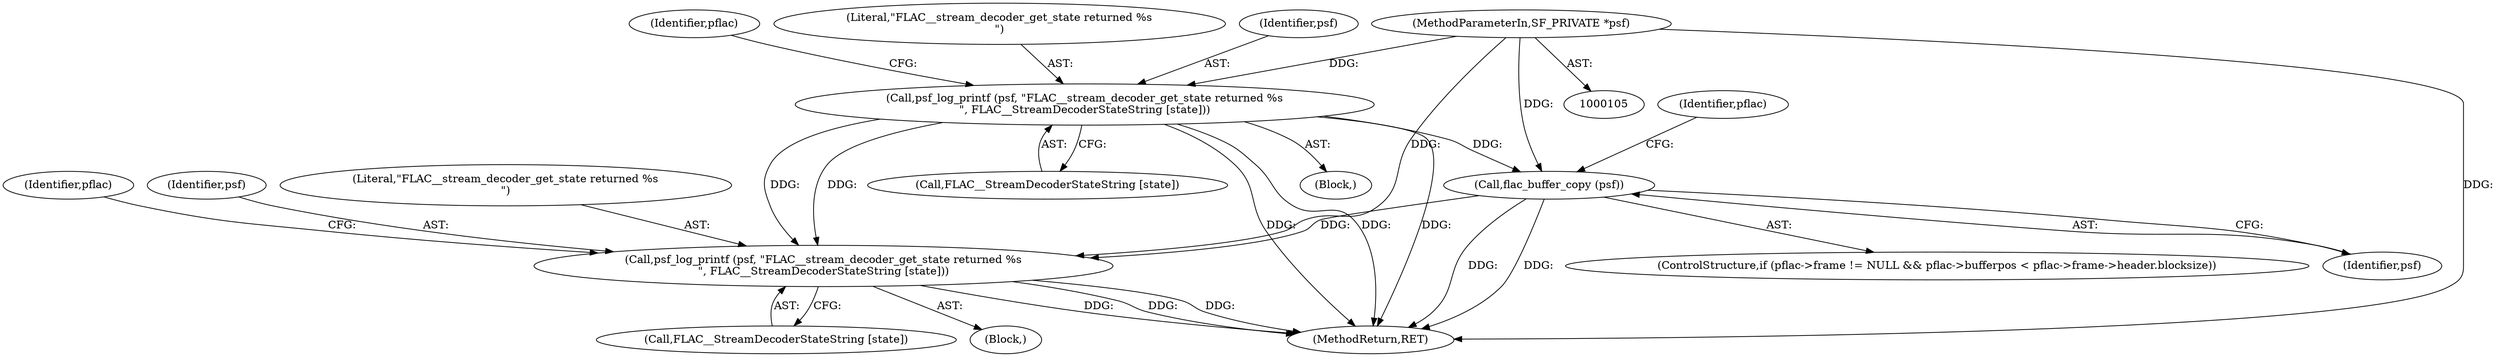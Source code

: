 digraph "0_libsndfile_60b234301adf258786d8b90be5c1d437fc8799e0_0@pointer" {
"1000144" [label="(Call,psf_log_printf (psf, \"FLAC__stream_decoder_get_state returned %s\n\", FLAC__StreamDecoderStateString [state]))"];
"1000106" [label="(MethodParameterIn,SF_PRIVATE *psf)"];
"1000173" [label="(Call,flac_buffer_copy (psf))"];
"1000203" [label="(Call,psf_log_printf (psf, \"FLAC__stream_decoder_get_state returned %s\n\", FLAC__StreamDecoderStateString [state]))"];
"1000152" [label="(Identifier,pflac)"];
"1000211" [label="(Identifier,pflac)"];
"1000146" [label="(Literal,\"FLAC__stream_decoder_get_state returned %s\n\")"];
"1000203" [label="(Call,psf_log_printf (psf, \"FLAC__stream_decoder_get_state returned %s\n\", FLAC__StreamDecoderStateString [state]))"];
"1000145" [label="(Identifier,psf)"];
"1000173" [label="(Call,flac_buffer_copy (psf))"];
"1000155" [label="(ControlStructure,if (pflac->frame != NULL && pflac->bufferpos < pflac->frame->header.blocksize))"];
"1000206" [label="(Call,FLAC__StreamDecoderStateString [state])"];
"1000178" [label="(Identifier,pflac)"];
"1000174" [label="(Identifier,psf)"];
"1000204" [label="(Identifier,psf)"];
"1000205" [label="(Literal,\"FLAC__stream_decoder_get_state returned %s\n\")"];
"1000144" [label="(Call,psf_log_printf (psf, \"FLAC__stream_decoder_get_state returned %s\n\", FLAC__StreamDecoderStateString [state]))"];
"1000202" [label="(Block,)"];
"1000143" [label="(Block,)"];
"1000147" [label="(Call,FLAC__StreamDecoderStateString [state])"];
"1000224" [label="(MethodReturn,RET)"];
"1000106" [label="(MethodParameterIn,SF_PRIVATE *psf)"];
"1000144" -> "1000143"  [label="AST: "];
"1000144" -> "1000147"  [label="CFG: "];
"1000145" -> "1000144"  [label="AST: "];
"1000146" -> "1000144"  [label="AST: "];
"1000147" -> "1000144"  [label="AST: "];
"1000152" -> "1000144"  [label="CFG: "];
"1000144" -> "1000224"  [label="DDG: "];
"1000144" -> "1000224"  [label="DDG: "];
"1000144" -> "1000224"  [label="DDG: "];
"1000106" -> "1000144"  [label="DDG: "];
"1000144" -> "1000173"  [label="DDG: "];
"1000144" -> "1000203"  [label="DDG: "];
"1000144" -> "1000203"  [label="DDG: "];
"1000106" -> "1000105"  [label="AST: "];
"1000106" -> "1000224"  [label="DDG: "];
"1000106" -> "1000173"  [label="DDG: "];
"1000106" -> "1000203"  [label="DDG: "];
"1000173" -> "1000155"  [label="AST: "];
"1000173" -> "1000174"  [label="CFG: "];
"1000174" -> "1000173"  [label="AST: "];
"1000178" -> "1000173"  [label="CFG: "];
"1000173" -> "1000224"  [label="DDG: "];
"1000173" -> "1000224"  [label="DDG: "];
"1000173" -> "1000203"  [label="DDG: "];
"1000203" -> "1000202"  [label="AST: "];
"1000203" -> "1000206"  [label="CFG: "];
"1000204" -> "1000203"  [label="AST: "];
"1000205" -> "1000203"  [label="AST: "];
"1000206" -> "1000203"  [label="AST: "];
"1000211" -> "1000203"  [label="CFG: "];
"1000203" -> "1000224"  [label="DDG: "];
"1000203" -> "1000224"  [label="DDG: "];
"1000203" -> "1000224"  [label="DDG: "];
}
